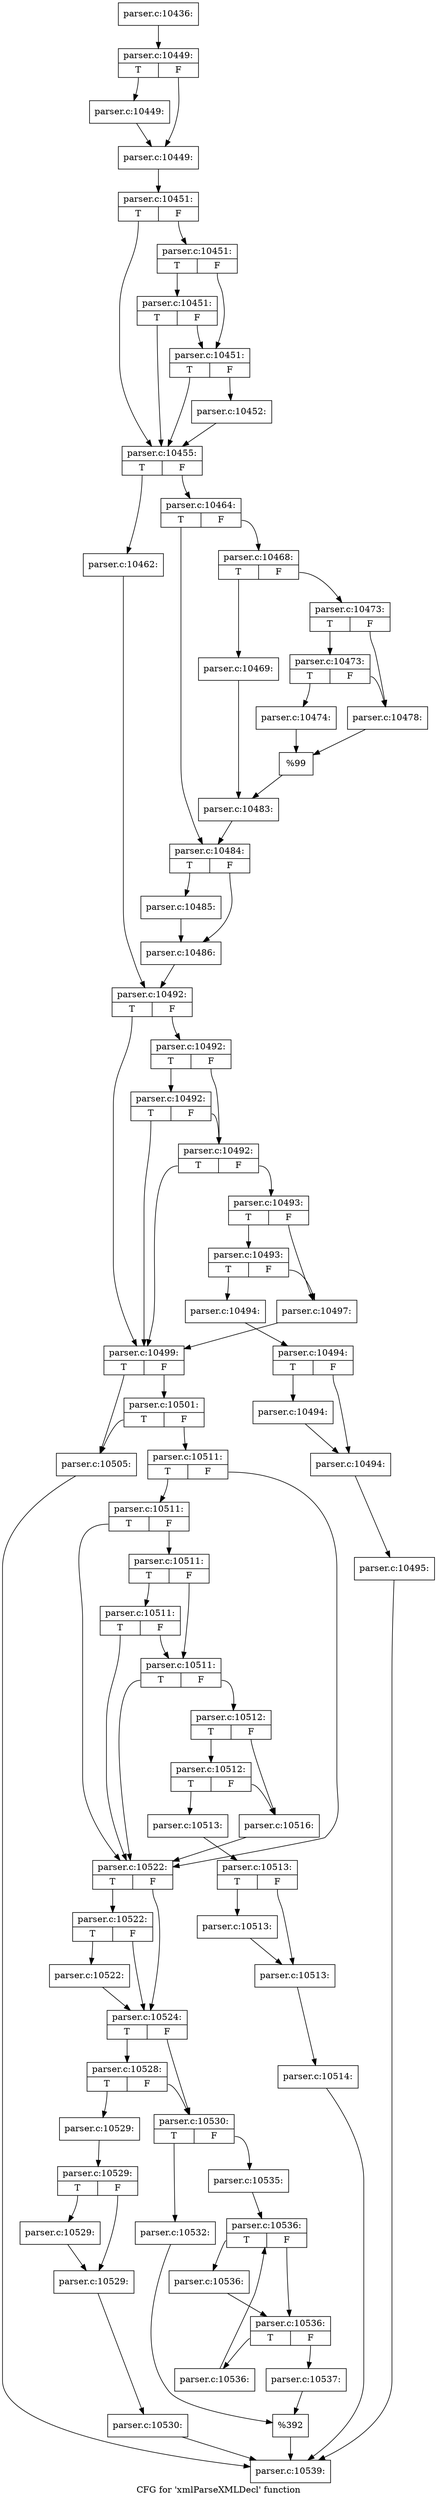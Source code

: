 digraph "CFG for 'xmlParseXMLDecl' function" {
	label="CFG for 'xmlParseXMLDecl' function";

	Node0x55d73bd119d0 [shape=record,label="{parser.c:10436:}"];
	Node0x55d73bd119d0 -> Node0x55d73bd2ce40;
	Node0x55d73bd2ce40 [shape=record,label="{parser.c:10449:|{<s0>T|<s1>F}}"];
	Node0x55d73bd2ce40:s0 -> Node0x55d73bd2d7d0;
	Node0x55d73bd2ce40:s1 -> Node0x55d73bd2d820;
	Node0x55d73bd2d7d0 [shape=record,label="{parser.c:10449:}"];
	Node0x55d73bd2d7d0 -> Node0x55d73bd2d820;
	Node0x55d73bd2d820 [shape=record,label="{parser.c:10449:}"];
	Node0x55d73bd2d820 -> Node0x55d73bd2cda0;
	Node0x55d73bd2cda0 [shape=record,label="{parser.c:10451:|{<s0>T|<s1>F}}"];
	Node0x55d73bd2cda0:s0 -> Node0x55d73bd2e090;
	Node0x55d73bd2cda0:s1 -> Node0x55d73bd2e160;
	Node0x55d73bd2e160 [shape=record,label="{parser.c:10451:|{<s0>T|<s1>F}}"];
	Node0x55d73bd2e160:s0 -> Node0x55d73bd2e5e0;
	Node0x55d73bd2e160:s1 -> Node0x55d73bd2e0e0;
	Node0x55d73bd2e5e0 [shape=record,label="{parser.c:10451:|{<s0>T|<s1>F}}"];
	Node0x55d73bd2e5e0:s0 -> Node0x55d73bd2e090;
	Node0x55d73bd2e5e0:s1 -> Node0x55d73bd2e0e0;
	Node0x55d73bd2e0e0 [shape=record,label="{parser.c:10451:|{<s0>T|<s1>F}}"];
	Node0x55d73bd2e0e0:s0 -> Node0x55d73bd2e090;
	Node0x55d73bd2e0e0:s1 -> Node0x55d73bd2cdf0;
	Node0x55d73bd2cdf0 [shape=record,label="{parser.c:10452:}"];
	Node0x55d73bd2cdf0 -> Node0x55d73bd2e090;
	Node0x55d73bd2e090 [shape=record,label="{parser.c:10455:|{<s0>T|<s1>F}}"];
	Node0x55d73bd2e090:s0 -> Node0x55d73bd2fb40;
	Node0x55d73bd2e090:s1 -> Node0x55d73bd2fbe0;
	Node0x55d73bd2fb40 [shape=record,label="{parser.c:10462:}"];
	Node0x55d73bd2fb40 -> Node0x55d73bd2fb90;
	Node0x55d73bd2fbe0 [shape=record,label="{parser.c:10464:|{<s0>T|<s1>F}}"];
	Node0x55d73bd2fbe0:s0 -> Node0x55d73bd302e0;
	Node0x55d73bd2fbe0:s1 -> Node0x55d73bd30290;
	Node0x55d73bd30290 [shape=record,label="{parser.c:10468:|{<s0>T|<s1>F}}"];
	Node0x55d73bd30290:s0 -> Node0x55d73bd30710;
	Node0x55d73bd30290:s1 -> Node0x55d73bd307b0;
	Node0x55d73bd30710 [shape=record,label="{parser.c:10469:}"];
	Node0x55d73bd30710 -> Node0x55d73bd30760;
	Node0x55d73bd307b0 [shape=record,label="{parser.c:10473:|{<s0>T|<s1>F}}"];
	Node0x55d73bd307b0:s0 -> Node0x55d73bd31350;
	Node0x55d73bd307b0:s1 -> Node0x55d73bd31300;
	Node0x55d73bd31350 [shape=record,label="{parser.c:10473:|{<s0>T|<s1>F}}"];
	Node0x55d73bd31350:s0 -> Node0x55d73bd31260;
	Node0x55d73bd31350:s1 -> Node0x55d73bd31300;
	Node0x55d73bd31260 [shape=record,label="{parser.c:10474:}"];
	Node0x55d73bd31260 -> Node0x55d73bd312b0;
	Node0x55d73bd31300 [shape=record,label="{parser.c:10478:}"];
	Node0x55d73bd31300 -> Node0x55d73bd312b0;
	Node0x55d73bd312b0 [shape=record,label="{%99}"];
	Node0x55d73bd312b0 -> Node0x55d73bd30760;
	Node0x55d73bd30760 [shape=record,label="{parser.c:10483:}"];
	Node0x55d73bd30760 -> Node0x55d73bd302e0;
	Node0x55d73bd302e0 [shape=record,label="{parser.c:10484:|{<s0>T|<s1>F}}"];
	Node0x55d73bd302e0:s0 -> Node0x55d73bd324a0;
	Node0x55d73bd302e0:s1 -> Node0x55d73bd324f0;
	Node0x55d73bd324a0 [shape=record,label="{parser.c:10485:}"];
	Node0x55d73bd324a0 -> Node0x55d73bd324f0;
	Node0x55d73bd324f0 [shape=record,label="{parser.c:10486:}"];
	Node0x55d73bd324f0 -> Node0x55d73bd2fb90;
	Node0x55d73bd2fb90 [shape=record,label="{parser.c:10492:|{<s0>T|<s1>F}}"];
	Node0x55d73bd2fb90:s0 -> Node0x55d73bd33090;
	Node0x55d73bd2fb90:s1 -> Node0x55d73bd33160;
	Node0x55d73bd33160 [shape=record,label="{parser.c:10492:|{<s0>T|<s1>F}}"];
	Node0x55d73bd33160:s0 -> Node0x55d73bd33640;
	Node0x55d73bd33160:s1 -> Node0x55d73bd330e0;
	Node0x55d73bd33640 [shape=record,label="{parser.c:10492:|{<s0>T|<s1>F}}"];
	Node0x55d73bd33640:s0 -> Node0x55d73bd33090;
	Node0x55d73bd33640:s1 -> Node0x55d73bd330e0;
	Node0x55d73bd330e0 [shape=record,label="{parser.c:10492:|{<s0>T|<s1>F}}"];
	Node0x55d73bd330e0:s0 -> Node0x55d73bd33090;
	Node0x55d73bd330e0:s1 -> Node0x55d73bd33040;
	Node0x55d73bd33040 [shape=record,label="{parser.c:10493:|{<s0>T|<s1>F}}"];
	Node0x55d73bd33040:s0 -> Node0x55d73bd344d0;
	Node0x55d73bd33040:s1 -> Node0x55d73bd34480;
	Node0x55d73bd344d0 [shape=record,label="{parser.c:10493:|{<s0>T|<s1>F}}"];
	Node0x55d73bd344d0:s0 -> Node0x55d73bd34430;
	Node0x55d73bd344d0:s1 -> Node0x55d73bd34480;
	Node0x55d73bd34430 [shape=record,label="{parser.c:10494:}"];
	Node0x55d73bd34430 -> Node0x55d73bd350a0;
	Node0x55d73bd350a0 [shape=record,label="{parser.c:10494:|{<s0>T|<s1>F}}"];
	Node0x55d73bd350a0:s0 -> Node0x55d73bd35b10;
	Node0x55d73bd350a0:s1 -> Node0x55d73bd35b60;
	Node0x55d73bd35b10 [shape=record,label="{parser.c:10494:}"];
	Node0x55d73bd35b10 -> Node0x55d73bd35b60;
	Node0x55d73bd35b60 [shape=record,label="{parser.c:10494:}"];
	Node0x55d73bd35b60 -> Node0x55d73bd35000;
	Node0x55d73bd35000 [shape=record,label="{parser.c:10495:}"];
	Node0x55d73bd35000 -> Node0x55d73bd3c3a0;
	Node0x55d73bd34480 [shape=record,label="{parser.c:10497:}"];
	Node0x55d73bd34480 -> Node0x55d73bd33090;
	Node0x55d73bd33090 [shape=record,label="{parser.c:10499:|{<s0>T|<s1>F}}"];
	Node0x55d73bd33090:s0 -> Node0x55d73bd35050;
	Node0x55d73bd33090:s1 -> Node0x55d73bd36ad0;
	Node0x55d73bd36ad0 [shape=record,label="{parser.c:10501:|{<s0>T|<s1>F}}"];
	Node0x55d73bd36ad0:s0 -> Node0x55d73bd35050;
	Node0x55d73bd36ad0:s1 -> Node0x55d73bd36a80;
	Node0x55d73bd35050 [shape=record,label="{parser.c:10505:}"];
	Node0x55d73bd35050 -> Node0x55d73bd3c3a0;
	Node0x55d73bd36a80 [shape=record,label="{parser.c:10511:|{<s0>T|<s1>F}}"];
	Node0x55d73bd36a80:s0 -> Node0x55d73bd374b0;
	Node0x55d73bd36a80:s1 -> Node0x55d73bd37460;
	Node0x55d73bd374b0 [shape=record,label="{parser.c:10511:|{<s0>T|<s1>F}}"];
	Node0x55d73bd374b0:s0 -> Node0x55d73bd37460;
	Node0x55d73bd374b0:s1 -> Node0x55d73bd37ab0;
	Node0x55d73bd37ab0 [shape=record,label="{parser.c:10511:|{<s0>T|<s1>F}}"];
	Node0x55d73bd37ab0:s0 -> Node0x55d73bd37f30;
	Node0x55d73bd37ab0:s1 -> Node0x55d73bd37a30;
	Node0x55d73bd37f30 [shape=record,label="{parser.c:10511:|{<s0>T|<s1>F}}"];
	Node0x55d73bd37f30:s0 -> Node0x55d73bd37460;
	Node0x55d73bd37f30:s1 -> Node0x55d73bd37a30;
	Node0x55d73bd37a30 [shape=record,label="{parser.c:10511:|{<s0>T|<s1>F}}"];
	Node0x55d73bd37a30:s0 -> Node0x55d73bd37460;
	Node0x55d73bd37a30:s1 -> Node0x55d73bd37410;
	Node0x55d73bd37410 [shape=record,label="{parser.c:10512:|{<s0>T|<s1>F}}"];
	Node0x55d73bd37410:s0 -> Node0x55d73bd38d80;
	Node0x55d73bd37410:s1 -> Node0x55d73bd38d30;
	Node0x55d73bd38d80 [shape=record,label="{parser.c:10512:|{<s0>T|<s1>F}}"];
	Node0x55d73bd38d80:s0 -> Node0x55d73bd38ce0;
	Node0x55d73bd38d80:s1 -> Node0x55d73bd38d30;
	Node0x55d73bd38ce0 [shape=record,label="{parser.c:10513:}"];
	Node0x55d73bd38ce0 -> Node0x55d73bd39950;
	Node0x55d73bd39950 [shape=record,label="{parser.c:10513:|{<s0>T|<s1>F}}"];
	Node0x55d73bd39950:s0 -> Node0x55d73bd3a3c0;
	Node0x55d73bd39950:s1 -> Node0x55d73bd3a410;
	Node0x55d73bd3a3c0 [shape=record,label="{parser.c:10513:}"];
	Node0x55d73bd3a3c0 -> Node0x55d73bd3a410;
	Node0x55d73bd3a410 [shape=record,label="{parser.c:10513:}"];
	Node0x55d73bd3a410 -> Node0x55d73bd398b0;
	Node0x55d73bd398b0 [shape=record,label="{parser.c:10514:}"];
	Node0x55d73bd398b0 -> Node0x55d73bd3c3a0;
	Node0x55d73bd38d30 [shape=record,label="{parser.c:10516:}"];
	Node0x55d73bd38d30 -> Node0x55d73bd37460;
	Node0x55d73bd37460 [shape=record,label="{parser.c:10522:|{<s0>T|<s1>F}}"];
	Node0x55d73bd37460:s0 -> Node0x55d73bd3b090;
	Node0x55d73bd37460:s1 -> Node0x55d73bd3b040;
	Node0x55d73bd3b090 [shape=record,label="{parser.c:10522:|{<s0>T|<s1>F}}"];
	Node0x55d73bd3b090:s0 -> Node0x55d73bd39900;
	Node0x55d73bd3b090:s1 -> Node0x55d73bd3b040;
	Node0x55d73bd39900 [shape=record,label="{parser.c:10522:}"];
	Node0x55d73bd39900 -> Node0x55d73bd3b040;
	Node0x55d73bd3b040 [shape=record,label="{parser.c:10524:|{<s0>T|<s1>F}}"];
	Node0x55d73bd3b040:s0 -> Node0x55d73bd3c440;
	Node0x55d73bd3b040:s1 -> Node0x55d73bd3c3f0;
	Node0x55d73bd3c440 [shape=record,label="{parser.c:10528:|{<s0>T|<s1>F}}"];
	Node0x55d73bd3c440:s0 -> Node0x55d73bd3c350;
	Node0x55d73bd3c440:s1 -> Node0x55d73bd3c3f0;
	Node0x55d73bd3c350 [shape=record,label="{parser.c:10529:}"];
	Node0x55d73bd3c350 -> Node0x55d73bd3d070;
	Node0x55d73bd3d070 [shape=record,label="{parser.c:10529:|{<s0>T|<s1>F}}"];
	Node0x55d73bd3d070:s0 -> Node0x55d73bd3dae0;
	Node0x55d73bd3d070:s1 -> Node0x55d73bd3db30;
	Node0x55d73bd3dae0 [shape=record,label="{parser.c:10529:}"];
	Node0x55d73bd3dae0 -> Node0x55d73bd3db30;
	Node0x55d73bd3db30 [shape=record,label="{parser.c:10529:}"];
	Node0x55d73bd3db30 -> Node0x55d73bd3cfd0;
	Node0x55d73bd3cfd0 [shape=record,label="{parser.c:10530:}"];
	Node0x55d73bd3cfd0 -> Node0x55d73bd3c3a0;
	Node0x55d73bd3c3f0 [shape=record,label="{parser.c:10530:|{<s0>T|<s1>F}}"];
	Node0x55d73bd3c3f0:s0 -> Node0x55d73bd3d020;
	Node0x55d73bd3c3f0:s1 -> Node0x55d73bd3e450;
	Node0x55d73bd3d020 [shape=record,label="{parser.c:10532:}"];
	Node0x55d73bd3d020 -> Node0x55d73bd3e400;
	Node0x55d73bd3e450 [shape=record,label="{parser.c:10535:}"];
	Node0x55d73bd3e450 -> Node0x55d73bd3f010;
	Node0x55d73bd3f010 [shape=record,label="{parser.c:10536:|{<s0>T|<s1>F}}"];
	Node0x55d73bd3f010:s0 -> Node0x55d73bd3f2a0;
	Node0x55d73bd3f010:s1 -> Node0x55d73bd3f250;
	Node0x55d73bd3f2a0 [shape=record,label="{parser.c:10536:}"];
	Node0x55d73bd3f2a0 -> Node0x55d73bd3f250;
	Node0x55d73bd3f250 [shape=record,label="{parser.c:10536:|{<s0>T|<s1>F}}"];
	Node0x55d73bd3f250:s0 -> Node0x55d73bd3fb30;
	Node0x55d73bd3f250:s1 -> Node0x55d73bd3f200;
	Node0x55d73bd3fb30 [shape=record,label="{parser.c:10536:}"];
	Node0x55d73bd3fb30 -> Node0x55d73bd3f010;
	Node0x55d73bd3f200 [shape=record,label="{parser.c:10537:}"];
	Node0x55d73bd3f200 -> Node0x55d73bd3e400;
	Node0x55d73bd3e400 [shape=record,label="{%392}"];
	Node0x55d73bd3e400 -> Node0x55d73bd3c3a0;
	Node0x55d73bd3c3a0 [shape=record,label="{parser.c:10539:}"];
}
